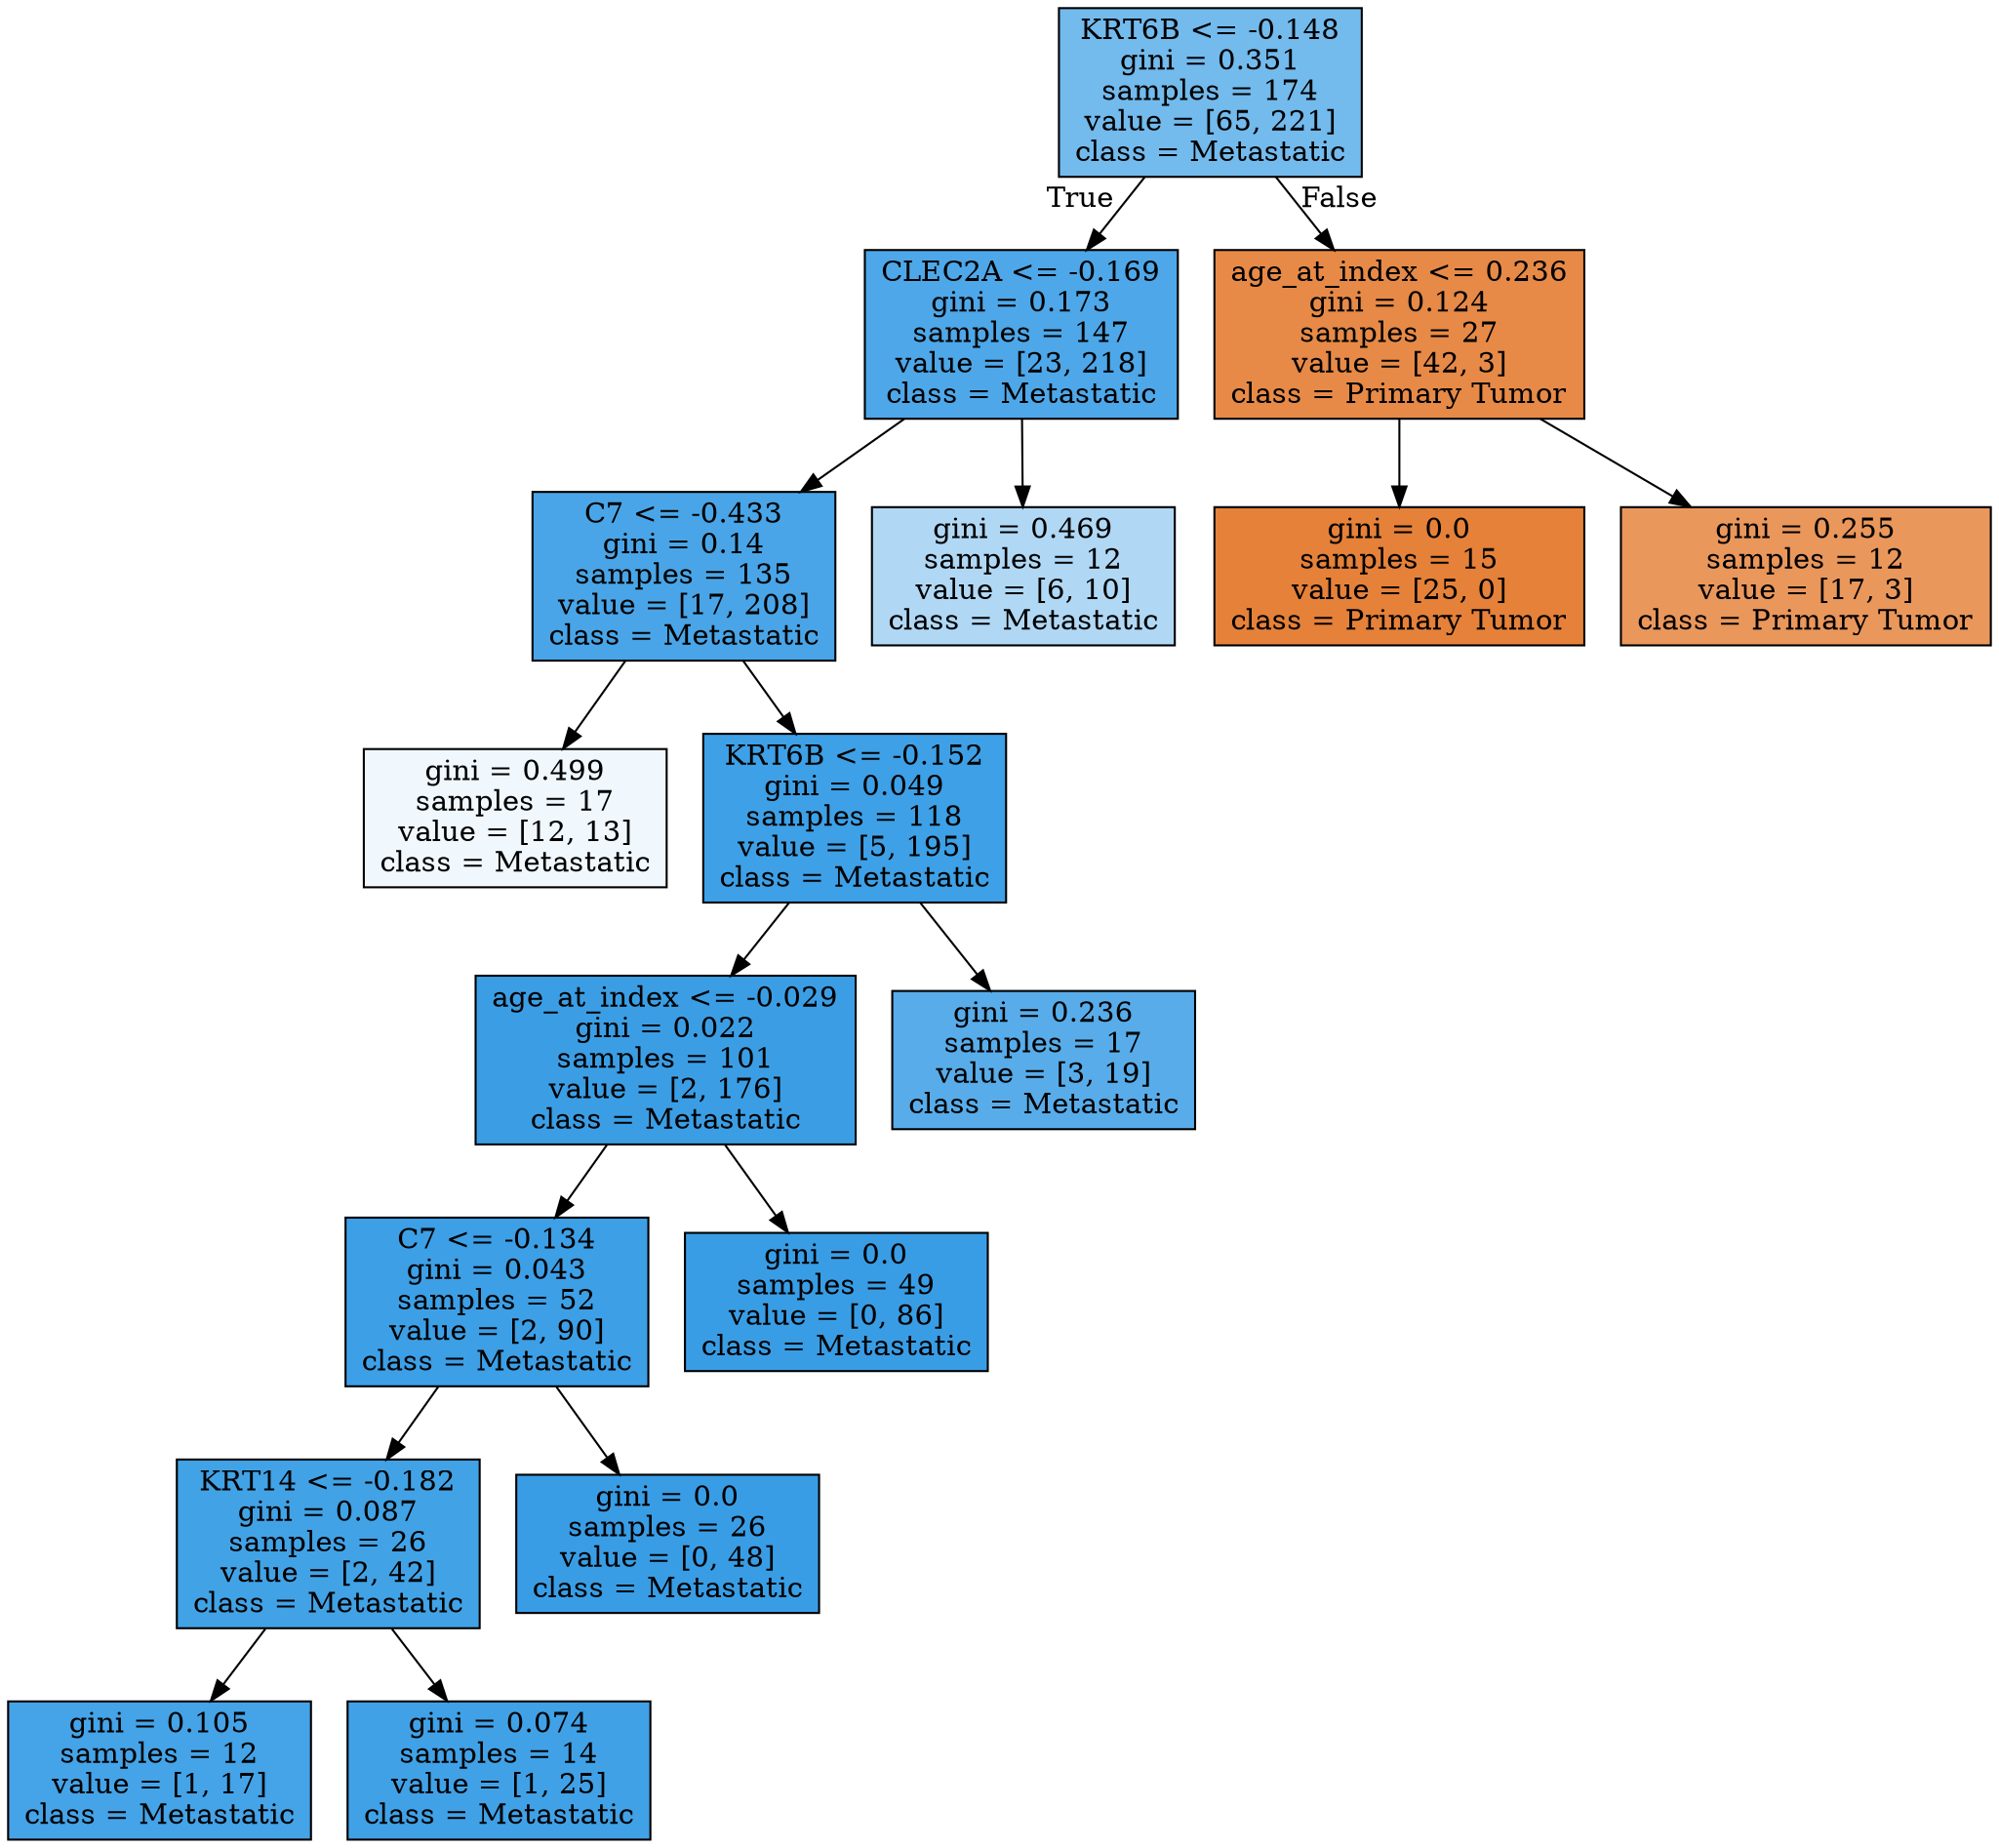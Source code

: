 digraph Tree {
node [shape=box, style="filled", color="black"] ;
0 [label="KRT6B <= -0.148\ngini = 0.351\nsamples = 174\nvalue = [65, 221]\nclass = Metastatic", fillcolor="#73baed"] ;
1 [label="CLEC2A <= -0.169\ngini = 0.173\nsamples = 147\nvalue = [23, 218]\nclass = Metastatic", fillcolor="#4ea7e8"] ;
0 -> 1 [labeldistance=2.5, labelangle=45, headlabel="True"] ;
2 [label="C7 <= -0.433\ngini = 0.14\nsamples = 135\nvalue = [17, 208]\nclass = Metastatic", fillcolor="#49a5e7"] ;
1 -> 2 ;
3 [label="gini = 0.499\nsamples = 17\nvalue = [12, 13]\nclass = Metastatic", fillcolor="#f0f7fd"] ;
2 -> 3 ;
4 [label="KRT6B <= -0.152\ngini = 0.049\nsamples = 118\nvalue = [5, 195]\nclass = Metastatic", fillcolor="#3ea0e6"] ;
2 -> 4 ;
5 [label="age_at_index <= -0.029\ngini = 0.022\nsamples = 101\nvalue = [2, 176]\nclass = Metastatic", fillcolor="#3b9ee5"] ;
4 -> 5 ;
6 [label="C7 <= -0.134\ngini = 0.043\nsamples = 52\nvalue = [2, 90]\nclass = Metastatic", fillcolor="#3d9fe6"] ;
5 -> 6 ;
7 [label="KRT14 <= -0.182\ngini = 0.087\nsamples = 26\nvalue = [2, 42]\nclass = Metastatic", fillcolor="#42a2e6"] ;
6 -> 7 ;
8 [label="gini = 0.105\nsamples = 12\nvalue = [1, 17]\nclass = Metastatic", fillcolor="#45a3e7"] ;
7 -> 8 ;
9 [label="gini = 0.074\nsamples = 14\nvalue = [1, 25]\nclass = Metastatic", fillcolor="#41a1e6"] ;
7 -> 9 ;
10 [label="gini = 0.0\nsamples = 26\nvalue = [0, 48]\nclass = Metastatic", fillcolor="#399de5"] ;
6 -> 10 ;
11 [label="gini = 0.0\nsamples = 49\nvalue = [0, 86]\nclass = Metastatic", fillcolor="#399de5"] ;
5 -> 11 ;
12 [label="gini = 0.236\nsamples = 17\nvalue = [3, 19]\nclass = Metastatic", fillcolor="#58ace9"] ;
4 -> 12 ;
13 [label="gini = 0.469\nsamples = 12\nvalue = [6, 10]\nclass = Metastatic", fillcolor="#b0d8f5"] ;
1 -> 13 ;
14 [label="age_at_index <= 0.236\ngini = 0.124\nsamples = 27\nvalue = [42, 3]\nclass = Primary Tumor", fillcolor="#e78a47"] ;
0 -> 14 [labeldistance=2.5, labelangle=-45, headlabel="False"] ;
15 [label="gini = 0.0\nsamples = 15\nvalue = [25, 0]\nclass = Primary Tumor", fillcolor="#e58139"] ;
14 -> 15 ;
16 [label="gini = 0.255\nsamples = 12\nvalue = [17, 3]\nclass = Primary Tumor", fillcolor="#ea975c"] ;
14 -> 16 ;
}